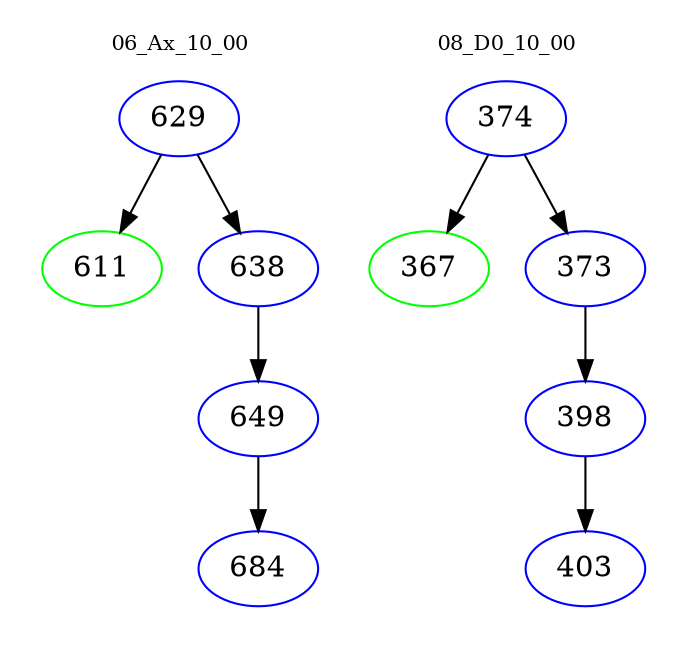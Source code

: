 digraph{
subgraph cluster_0 {
color = white
label = "06_Ax_10_00";
fontsize=10;
T0_629 [label="629", color="blue"]
T0_629 -> T0_611 [color="black"]
T0_611 [label="611", color="green"]
T0_629 -> T0_638 [color="black"]
T0_638 [label="638", color="blue"]
T0_638 -> T0_649 [color="black"]
T0_649 [label="649", color="blue"]
T0_649 -> T0_684 [color="black"]
T0_684 [label="684", color="blue"]
}
subgraph cluster_1 {
color = white
label = "08_D0_10_00";
fontsize=10;
T1_374 [label="374", color="blue"]
T1_374 -> T1_367 [color="black"]
T1_367 [label="367", color="green"]
T1_374 -> T1_373 [color="black"]
T1_373 [label="373", color="blue"]
T1_373 -> T1_398 [color="black"]
T1_398 [label="398", color="blue"]
T1_398 -> T1_403 [color="black"]
T1_403 [label="403", color="blue"]
}
}
